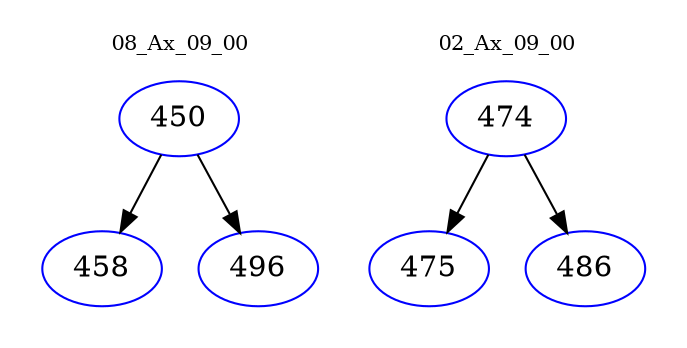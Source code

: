 digraph{
subgraph cluster_0 {
color = white
label = "08_Ax_09_00";
fontsize=10;
T0_450 [label="450", color="blue"]
T0_450 -> T0_458 [color="black"]
T0_458 [label="458", color="blue"]
T0_450 -> T0_496 [color="black"]
T0_496 [label="496", color="blue"]
}
subgraph cluster_1 {
color = white
label = "02_Ax_09_00";
fontsize=10;
T1_474 [label="474", color="blue"]
T1_474 -> T1_475 [color="black"]
T1_475 [label="475", color="blue"]
T1_474 -> T1_486 [color="black"]
T1_486 [label="486", color="blue"]
}
}
